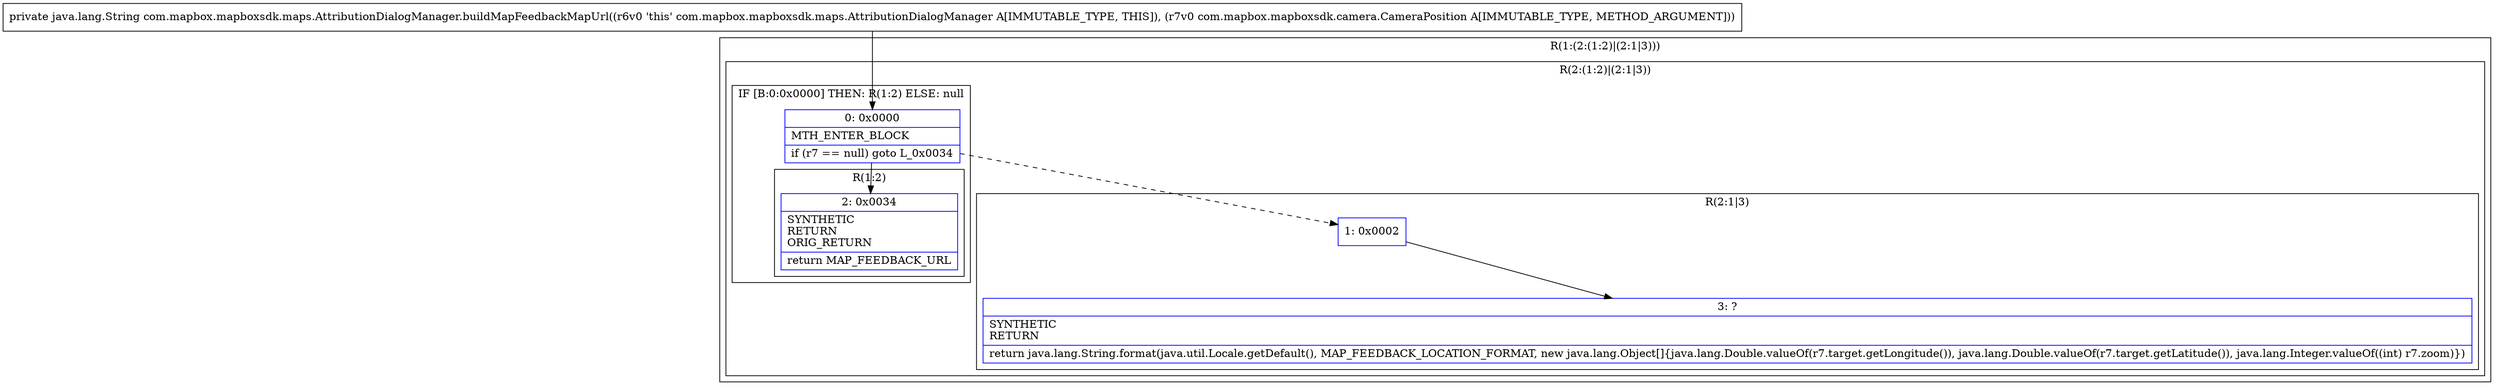 digraph "CFG forcom.mapbox.mapboxsdk.maps.AttributionDialogManager.buildMapFeedbackMapUrl(Lcom\/mapbox\/mapboxsdk\/camera\/CameraPosition;)Ljava\/lang\/String;" {
subgraph cluster_Region_856464664 {
label = "R(1:(2:(1:2)|(2:1|3)))";
node [shape=record,color=blue];
subgraph cluster_Region_1115632159 {
label = "R(2:(1:2)|(2:1|3))";
node [shape=record,color=blue];
subgraph cluster_IfRegion_989017797 {
label = "IF [B:0:0x0000] THEN: R(1:2) ELSE: null";
node [shape=record,color=blue];
Node_0 [shape=record,label="{0\:\ 0x0000|MTH_ENTER_BLOCK\l|if (r7 == null) goto L_0x0034\l}"];
subgraph cluster_Region_1778803914 {
label = "R(1:2)";
node [shape=record,color=blue];
Node_2 [shape=record,label="{2\:\ 0x0034|SYNTHETIC\lRETURN\lORIG_RETURN\l|return MAP_FEEDBACK_URL\l}"];
}
}
subgraph cluster_Region_1035325647 {
label = "R(2:1|3)";
node [shape=record,color=blue];
Node_1 [shape=record,label="{1\:\ 0x0002}"];
Node_3 [shape=record,label="{3\:\ ?|SYNTHETIC\lRETURN\l|return java.lang.String.format(java.util.Locale.getDefault(), MAP_FEEDBACK_LOCATION_FORMAT, new java.lang.Object[]\{java.lang.Double.valueOf(r7.target.getLongitude()), java.lang.Double.valueOf(r7.target.getLatitude()), java.lang.Integer.valueOf((int) r7.zoom)\})\l}"];
}
}
}
MethodNode[shape=record,label="{private java.lang.String com.mapbox.mapboxsdk.maps.AttributionDialogManager.buildMapFeedbackMapUrl((r6v0 'this' com.mapbox.mapboxsdk.maps.AttributionDialogManager A[IMMUTABLE_TYPE, THIS]), (r7v0 com.mapbox.mapboxsdk.camera.CameraPosition A[IMMUTABLE_TYPE, METHOD_ARGUMENT])) }"];
MethodNode -> Node_0;
Node_0 -> Node_1[style=dashed];
Node_0 -> Node_2;
Node_1 -> Node_3;
}

